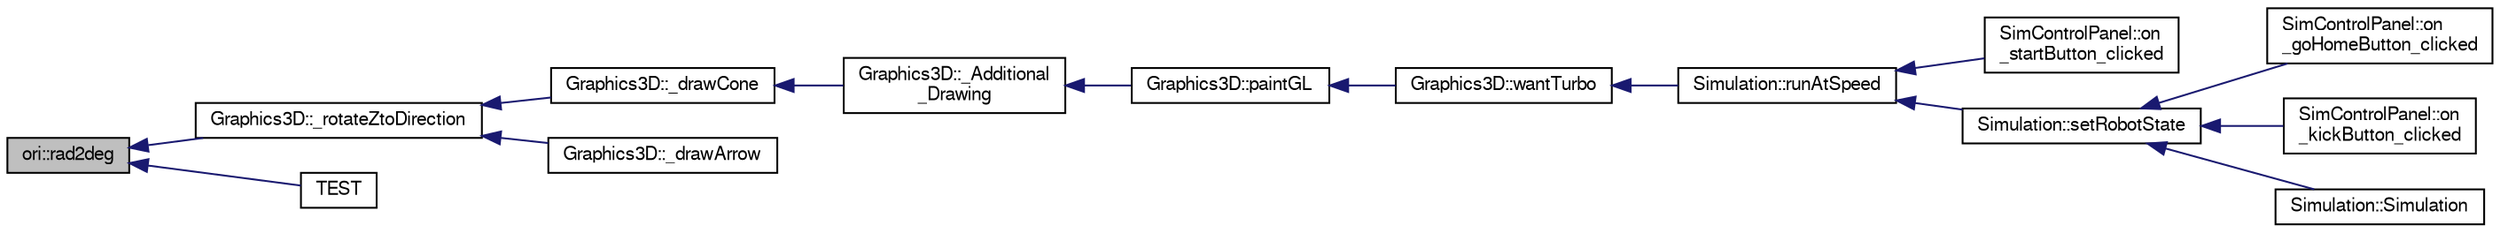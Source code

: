 digraph "ori::rad2deg"
{
  edge [fontname="FreeSans",fontsize="10",labelfontname="FreeSans",labelfontsize="10"];
  node [fontname="FreeSans",fontsize="10",shape=record];
  rankdir="LR";
  Node1 [label="ori::rad2deg",height=0.2,width=0.4,color="black", fillcolor="grey75", style="filled", fontcolor="black"];
  Node1 -> Node2 [dir="back",color="midnightblue",fontsize="10",style="solid",fontname="FreeSans"];
  Node2 [label="Graphics3D::_rotateZtoDirection",height=0.2,width=0.4,color="black", fillcolor="white", style="filled",URL="$de/d6f/class_graphics3_d.html#af320ca8b65460c371d0b76e605a03d07"];
  Node2 -> Node3 [dir="back",color="midnightblue",fontsize="10",style="solid",fontname="FreeSans"];
  Node3 [label="Graphics3D::_drawCone",height=0.2,width=0.4,color="black", fillcolor="white", style="filled",URL="$de/d6f/class_graphics3_d.html#a5486700fa1514220acfd22461ecb37d9"];
  Node3 -> Node4 [dir="back",color="midnightblue",fontsize="10",style="solid",fontname="FreeSans"];
  Node4 [label="Graphics3D::_Additional\l_Drawing",height=0.2,width=0.4,color="black", fillcolor="white", style="filled",URL="$de/d6f/class_graphics3_d.html#a0b626c2d1757985f4dd53bacad38c8e2"];
  Node4 -> Node5 [dir="back",color="midnightblue",fontsize="10",style="solid",fontname="FreeSans"];
  Node5 [label="Graphics3D::paintGL",height=0.2,width=0.4,color="black", fillcolor="white", style="filled",URL="$de/d6f/class_graphics3_d.html#ad92efa791431ec78b240c65c30df37e5"];
  Node5 -> Node6 [dir="back",color="midnightblue",fontsize="10",style="solid",fontname="FreeSans"];
  Node6 [label="Graphics3D::wantTurbo",height=0.2,width=0.4,color="black", fillcolor="white", style="filled",URL="$de/d6f/class_graphics3_d.html#a04e989eeebcb1478ae61ba26206a8fae"];
  Node6 -> Node7 [dir="back",color="midnightblue",fontsize="10",style="solid",fontname="FreeSans"];
  Node7 [label="Simulation::runAtSpeed",height=0.2,width=0.4,color="black", fillcolor="white", style="filled",URL="$dd/d14/class_simulation.html#a34b590ee1fed73b2b6aaf3d2bcf3da0c"];
  Node7 -> Node8 [dir="back",color="midnightblue",fontsize="10",style="solid",fontname="FreeSans"];
  Node8 [label="SimControlPanel::on\l_startButton_clicked",height=0.2,width=0.4,color="black", fillcolor="white", style="filled",URL="$d1/d22/class_sim_control_panel.html#afdfa6b365805d23d5438862de97856ae"];
  Node7 -> Node9 [dir="back",color="midnightblue",fontsize="10",style="solid",fontname="FreeSans"];
  Node9 [label="Simulation::setRobotState",height=0.2,width=0.4,color="black", fillcolor="white", style="filled",URL="$dd/d14/class_simulation.html#a8a3a6fa9691b58d5dc614d98b8e4fefb"];
  Node9 -> Node10 [dir="back",color="midnightblue",fontsize="10",style="solid",fontname="FreeSans"];
  Node10 [label="SimControlPanel::on\l_goHomeButton_clicked",height=0.2,width=0.4,color="black", fillcolor="white", style="filled",URL="$d1/d22/class_sim_control_panel.html#a9fd8fa720052f15525637834f456c465"];
  Node9 -> Node11 [dir="back",color="midnightblue",fontsize="10",style="solid",fontname="FreeSans"];
  Node11 [label="SimControlPanel::on\l_kickButton_clicked",height=0.2,width=0.4,color="black", fillcolor="white", style="filled",URL="$d1/d22/class_sim_control_panel.html#a18191363c7461cd1af623e790df2e71e"];
  Node9 -> Node12 [dir="back",color="midnightblue",fontsize="10",style="solid",fontname="FreeSans"];
  Node12 [label="Simulation::Simulation",height=0.2,width=0.4,color="black", fillcolor="white", style="filled",URL="$dd/d14/class_simulation.html#a6bf59d648bef2114a09ea3d81998ee3e"];
  Node2 -> Node13 [dir="back",color="midnightblue",fontsize="10",style="solid",fontname="FreeSans"];
  Node13 [label="Graphics3D::_drawArrow",height=0.2,width=0.4,color="black", fillcolor="white", style="filled",URL="$de/d6f/class_graphics3_d.html#a7ee9862c8f631e256f5b17c1af5313d6"];
  Node1 -> Node14 [dir="back",color="midnightblue",fontsize="10",style="solid",fontname="FreeSans"];
  Node14 [label="TEST",height=0.2,width=0.4,color="black", fillcolor="white", style="filled",URL="$d4/d07/test__orientation__tools_8cpp.html#a77ed749b0b2846bbab176c3bd608a530"];
}
